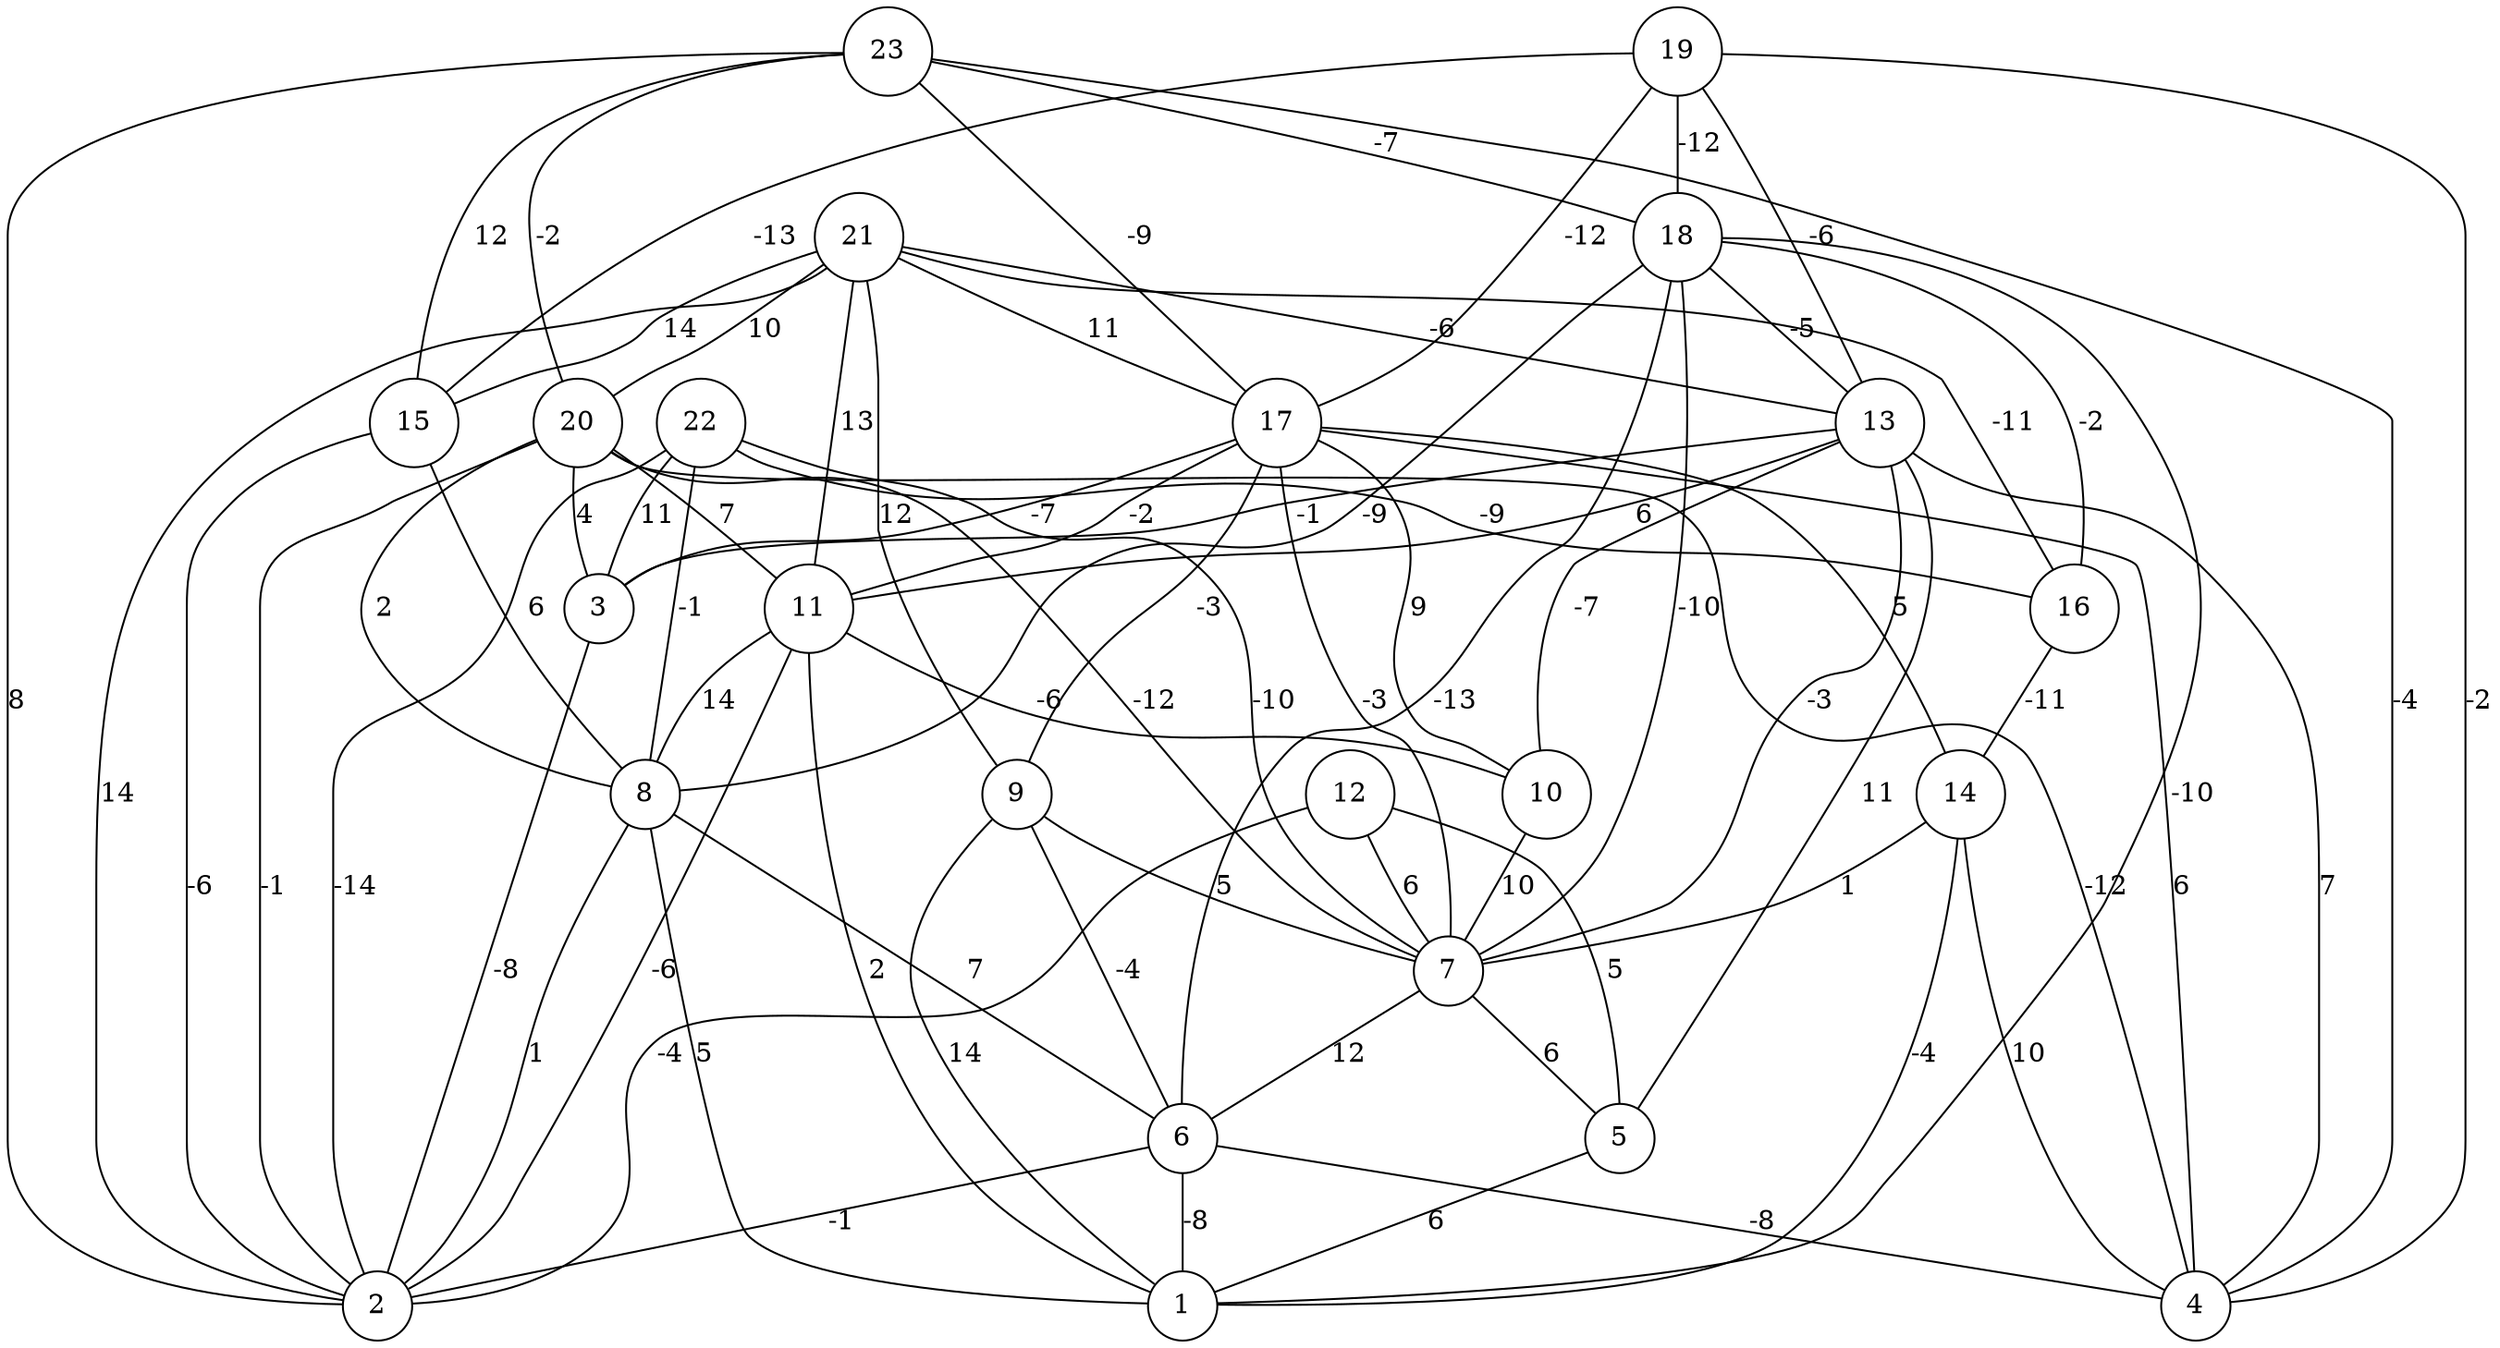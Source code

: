 graph { 
	 fontname="Helvetica,Arial,sans-serif" 
	 node [shape = circle]; 
	 23 -- 2 [label = "8"];
	 23 -- 4 [label = "-4"];
	 23 -- 15 [label = "12"];
	 23 -- 17 [label = "-9"];
	 23 -- 18 [label = "-7"];
	 23 -- 20 [label = "-2"];
	 22 -- 2 [label = "-14"];
	 22 -- 3 [label = "11"];
	 22 -- 7 [label = "-10"];
	 22 -- 8 [label = "-1"];
	 22 -- 16 [label = "-9"];
	 21 -- 2 [label = "14"];
	 21 -- 9 [label = "12"];
	 21 -- 11 [label = "13"];
	 21 -- 13 [label = "-6"];
	 21 -- 15 [label = "14"];
	 21 -- 16 [label = "-11"];
	 21 -- 17 [label = "11"];
	 21 -- 20 [label = "10"];
	 20 -- 2 [label = "-1"];
	 20 -- 3 [label = "4"];
	 20 -- 4 [label = "-12"];
	 20 -- 7 [label = "-12"];
	 20 -- 8 [label = "2"];
	 20 -- 11 [label = "7"];
	 19 -- 4 [label = "-2"];
	 19 -- 13 [label = "-6"];
	 19 -- 15 [label = "-13"];
	 19 -- 17 [label = "-12"];
	 19 -- 18 [label = "-12"];
	 18 -- 1 [label = "-10"];
	 18 -- 6 [label = "-13"];
	 18 -- 7 [label = "-10"];
	 18 -- 8 [label = "-9"];
	 18 -- 13 [label = "-5"];
	 18 -- 16 [label = "-2"];
	 17 -- 3 [label = "-7"];
	 17 -- 4 [label = "6"];
	 17 -- 7 [label = "-3"];
	 17 -- 9 [label = "-3"];
	 17 -- 10 [label = "9"];
	 17 -- 11 [label = "-2"];
	 17 -- 14 [label = "5"];
	 16 -- 14 [label = "-11"];
	 15 -- 2 [label = "-6"];
	 15 -- 8 [label = "6"];
	 14 -- 1 [label = "-4"];
	 14 -- 4 [label = "10"];
	 14 -- 7 [label = "1"];
	 13 -- 3 [label = "-1"];
	 13 -- 4 [label = "7"];
	 13 -- 5 [label = "11"];
	 13 -- 7 [label = "-3"];
	 13 -- 10 [label = "-7"];
	 13 -- 11 [label = "6"];
	 12 -- 2 [label = "-4"];
	 12 -- 5 [label = "5"];
	 12 -- 7 [label = "6"];
	 11 -- 1 [label = "2"];
	 11 -- 2 [label = "-6"];
	 11 -- 8 [label = "14"];
	 11 -- 10 [label = "-6"];
	 10 -- 7 [label = "10"];
	 9 -- 1 [label = "14"];
	 9 -- 6 [label = "-4"];
	 9 -- 7 [label = "5"];
	 8 -- 1 [label = "5"];
	 8 -- 2 [label = "1"];
	 8 -- 6 [label = "7"];
	 7 -- 5 [label = "6"];
	 7 -- 6 [label = "12"];
	 6 -- 1 [label = "-8"];
	 6 -- 2 [label = "-1"];
	 6 -- 4 [label = "-8"];
	 5 -- 1 [label = "6"];
	 3 -- 2 [label = "-8"];
	 1;
	 2;
	 3;
	 4;
	 5;
	 6;
	 7;
	 8;
	 9;
	 10;
	 11;
	 12;
	 13;
	 14;
	 15;
	 16;
	 17;
	 18;
	 19;
	 20;
	 21;
	 22;
	 23;
}
